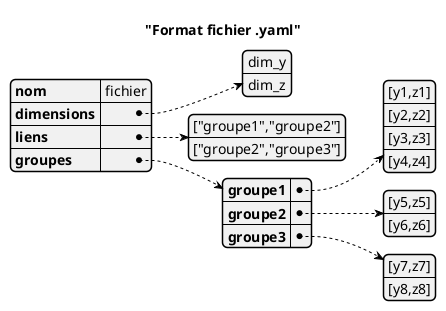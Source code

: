 @startyaml "format_yaml"

title "Format fichier .yaml"

nom: fichier
dimensions:
  - dim_y
  - dim_z
liens:
  - ["groupe1","groupe2"]
  - ["groupe2","groupe3"]
groupes:
  groupe1:
    - [y1,z1]
    - [y2,z2]
    - [y3,z3]
    - [y4,z4]
  groupe2:
    - [y5,z5]
    - [y6,z6]
  groupe3:
    - [y7,z7]
    - [y8,z8]

@endyaml